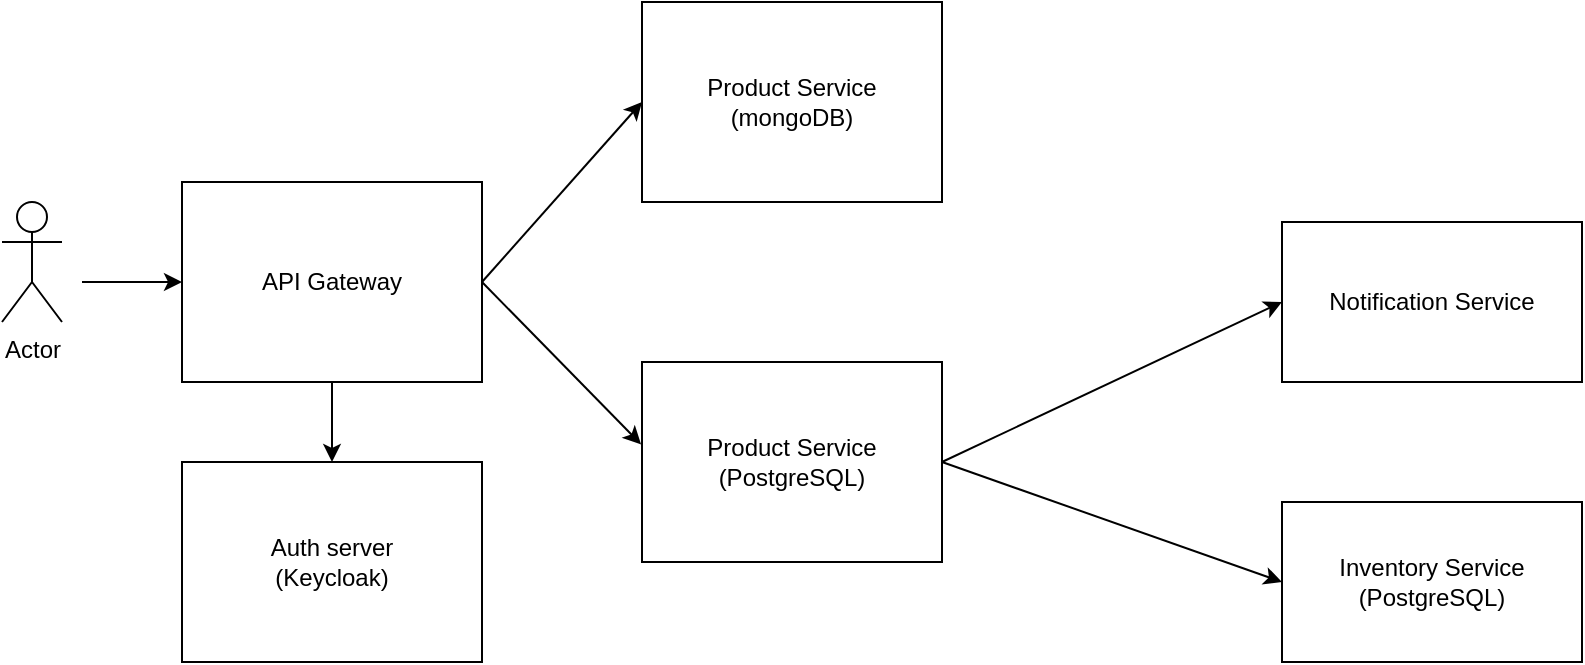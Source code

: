 <mxfile version="22.1.3" type="github">
  <diagram name="Страница — 1" id="vOu0o8hy-bySBKN3KwOo">
    <mxGraphModel dx="1235" dy="628" grid="1" gridSize="10" guides="1" tooltips="1" connect="1" arrows="1" fold="1" page="0" pageScale="1" pageWidth="827" pageHeight="1169" math="0" shadow="0">
      <root>
        <mxCell id="0" />
        <mxCell id="1" parent="0" />
        <mxCell id="IKSSzgu__bxdgm__e2gg-1" value="API Gateway" style="rounded=0;whiteSpace=wrap;html=1;" parent="1" vertex="1">
          <mxGeometry x="130" y="150" width="150" height="100" as="geometry" />
        </mxCell>
        <mxCell id="IKSSzgu__bxdgm__e2gg-2" value="Actor" style="shape=umlActor;verticalLabelPosition=bottom;verticalAlign=top;html=1;outlineConnect=0;" parent="1" vertex="1">
          <mxGeometry x="40" y="160" width="30" height="60" as="geometry" />
        </mxCell>
        <mxCell id="IKSSzgu__bxdgm__e2gg-3" value="Auth server&lt;br&gt;(Keycloak)" style="rounded=0;whiteSpace=wrap;html=1;" parent="1" vertex="1">
          <mxGeometry x="130" y="290" width="150" height="100" as="geometry" />
        </mxCell>
        <mxCell id="IKSSzgu__bxdgm__e2gg-4" value="" style="endArrow=classic;html=1;rounded=0;exitX=0.5;exitY=1;exitDx=0;exitDy=0;entryX=0.5;entryY=0;entryDx=0;entryDy=0;" parent="1" source="IKSSzgu__bxdgm__e2gg-1" target="IKSSzgu__bxdgm__e2gg-3" edge="1">
          <mxGeometry width="50" height="50" relative="1" as="geometry">
            <mxPoint x="250" y="260" as="sourcePoint" />
            <mxPoint x="300" y="210" as="targetPoint" />
          </mxGeometry>
        </mxCell>
        <mxCell id="IKSSzgu__bxdgm__e2gg-5" value="Product Service&lt;br&gt;(mongoDB)" style="rounded=0;whiteSpace=wrap;html=1;" parent="1" vertex="1">
          <mxGeometry x="360" y="60" width="150" height="100" as="geometry" />
        </mxCell>
        <mxCell id="IKSSzgu__bxdgm__e2gg-6" value="" style="endArrow=classic;html=1;rounded=0;exitX=1;exitY=0.5;exitDx=0;exitDy=0;entryX=0;entryY=0.5;entryDx=0;entryDy=0;" parent="1" source="IKSSzgu__bxdgm__e2gg-1" target="IKSSzgu__bxdgm__e2gg-5" edge="1">
          <mxGeometry width="50" height="50" relative="1" as="geometry">
            <mxPoint x="450" y="280" as="sourcePoint" />
            <mxPoint x="500" y="230" as="targetPoint" />
          </mxGeometry>
        </mxCell>
        <mxCell id="IKSSzgu__bxdgm__e2gg-7" value="Product Service&lt;br&gt;(PostgreSQL)" style="rounded=0;whiteSpace=wrap;html=1;" parent="1" vertex="1">
          <mxGeometry x="360" y="240" width="150" height="100" as="geometry" />
        </mxCell>
        <mxCell id="IKSSzgu__bxdgm__e2gg-8" value="" style="endArrow=classic;html=1;rounded=0;exitX=1;exitY=0.5;exitDx=0;exitDy=0;entryX=-0.003;entryY=0.412;entryDx=0;entryDy=0;entryPerimeter=0;" parent="1" source="IKSSzgu__bxdgm__e2gg-1" target="IKSSzgu__bxdgm__e2gg-7" edge="1">
          <mxGeometry width="50" height="50" relative="1" as="geometry">
            <mxPoint x="290" y="210" as="sourcePoint" />
            <mxPoint x="370" y="120" as="targetPoint" />
          </mxGeometry>
        </mxCell>
        <mxCell id="IKSSzgu__bxdgm__e2gg-9" value="" style="endArrow=classic;html=1;rounded=0;entryX=0;entryY=0.5;entryDx=0;entryDy=0;" parent="1" target="IKSSzgu__bxdgm__e2gg-1" edge="1">
          <mxGeometry width="50" height="50" relative="1" as="geometry">
            <mxPoint x="80" y="200" as="sourcePoint" />
            <mxPoint x="500" y="230" as="targetPoint" />
          </mxGeometry>
        </mxCell>
        <mxCell id="7hVstTVYuaQDlgPIX78r-1" value="Notification Service" style="rounded=0;whiteSpace=wrap;html=1;" vertex="1" parent="1">
          <mxGeometry x="680" y="170" width="150" height="80" as="geometry" />
        </mxCell>
        <mxCell id="7hVstTVYuaQDlgPIX78r-2" value="Inventory Service&lt;br&gt;(PostgreSQL)" style="rounded=0;whiteSpace=wrap;html=1;" vertex="1" parent="1">
          <mxGeometry x="680" y="310" width="150" height="80" as="geometry" />
        </mxCell>
        <mxCell id="7hVstTVYuaQDlgPIX78r-3" value="" style="endArrow=classic;html=1;rounded=0;entryX=0;entryY=0.5;entryDx=0;entryDy=0;exitX=1;exitY=0.5;exitDx=0;exitDy=0;" edge="1" parent="1" source="IKSSzgu__bxdgm__e2gg-7" target="7hVstTVYuaQDlgPIX78r-1">
          <mxGeometry width="50" height="50" relative="1" as="geometry">
            <mxPoint x="490" y="240" as="sourcePoint" />
            <mxPoint x="540" y="190" as="targetPoint" />
          </mxGeometry>
        </mxCell>
        <mxCell id="7hVstTVYuaQDlgPIX78r-4" value="" style="endArrow=classic;html=1;rounded=0;entryX=0;entryY=0.5;entryDx=0;entryDy=0;exitX=1;exitY=0.5;exitDx=0;exitDy=0;" edge="1" parent="1" source="IKSSzgu__bxdgm__e2gg-7" target="7hVstTVYuaQDlgPIX78r-2">
          <mxGeometry width="50" height="50" relative="1" as="geometry">
            <mxPoint x="520" y="300" as="sourcePoint" />
            <mxPoint x="690" y="220" as="targetPoint" />
          </mxGeometry>
        </mxCell>
      </root>
    </mxGraphModel>
  </diagram>
</mxfile>
